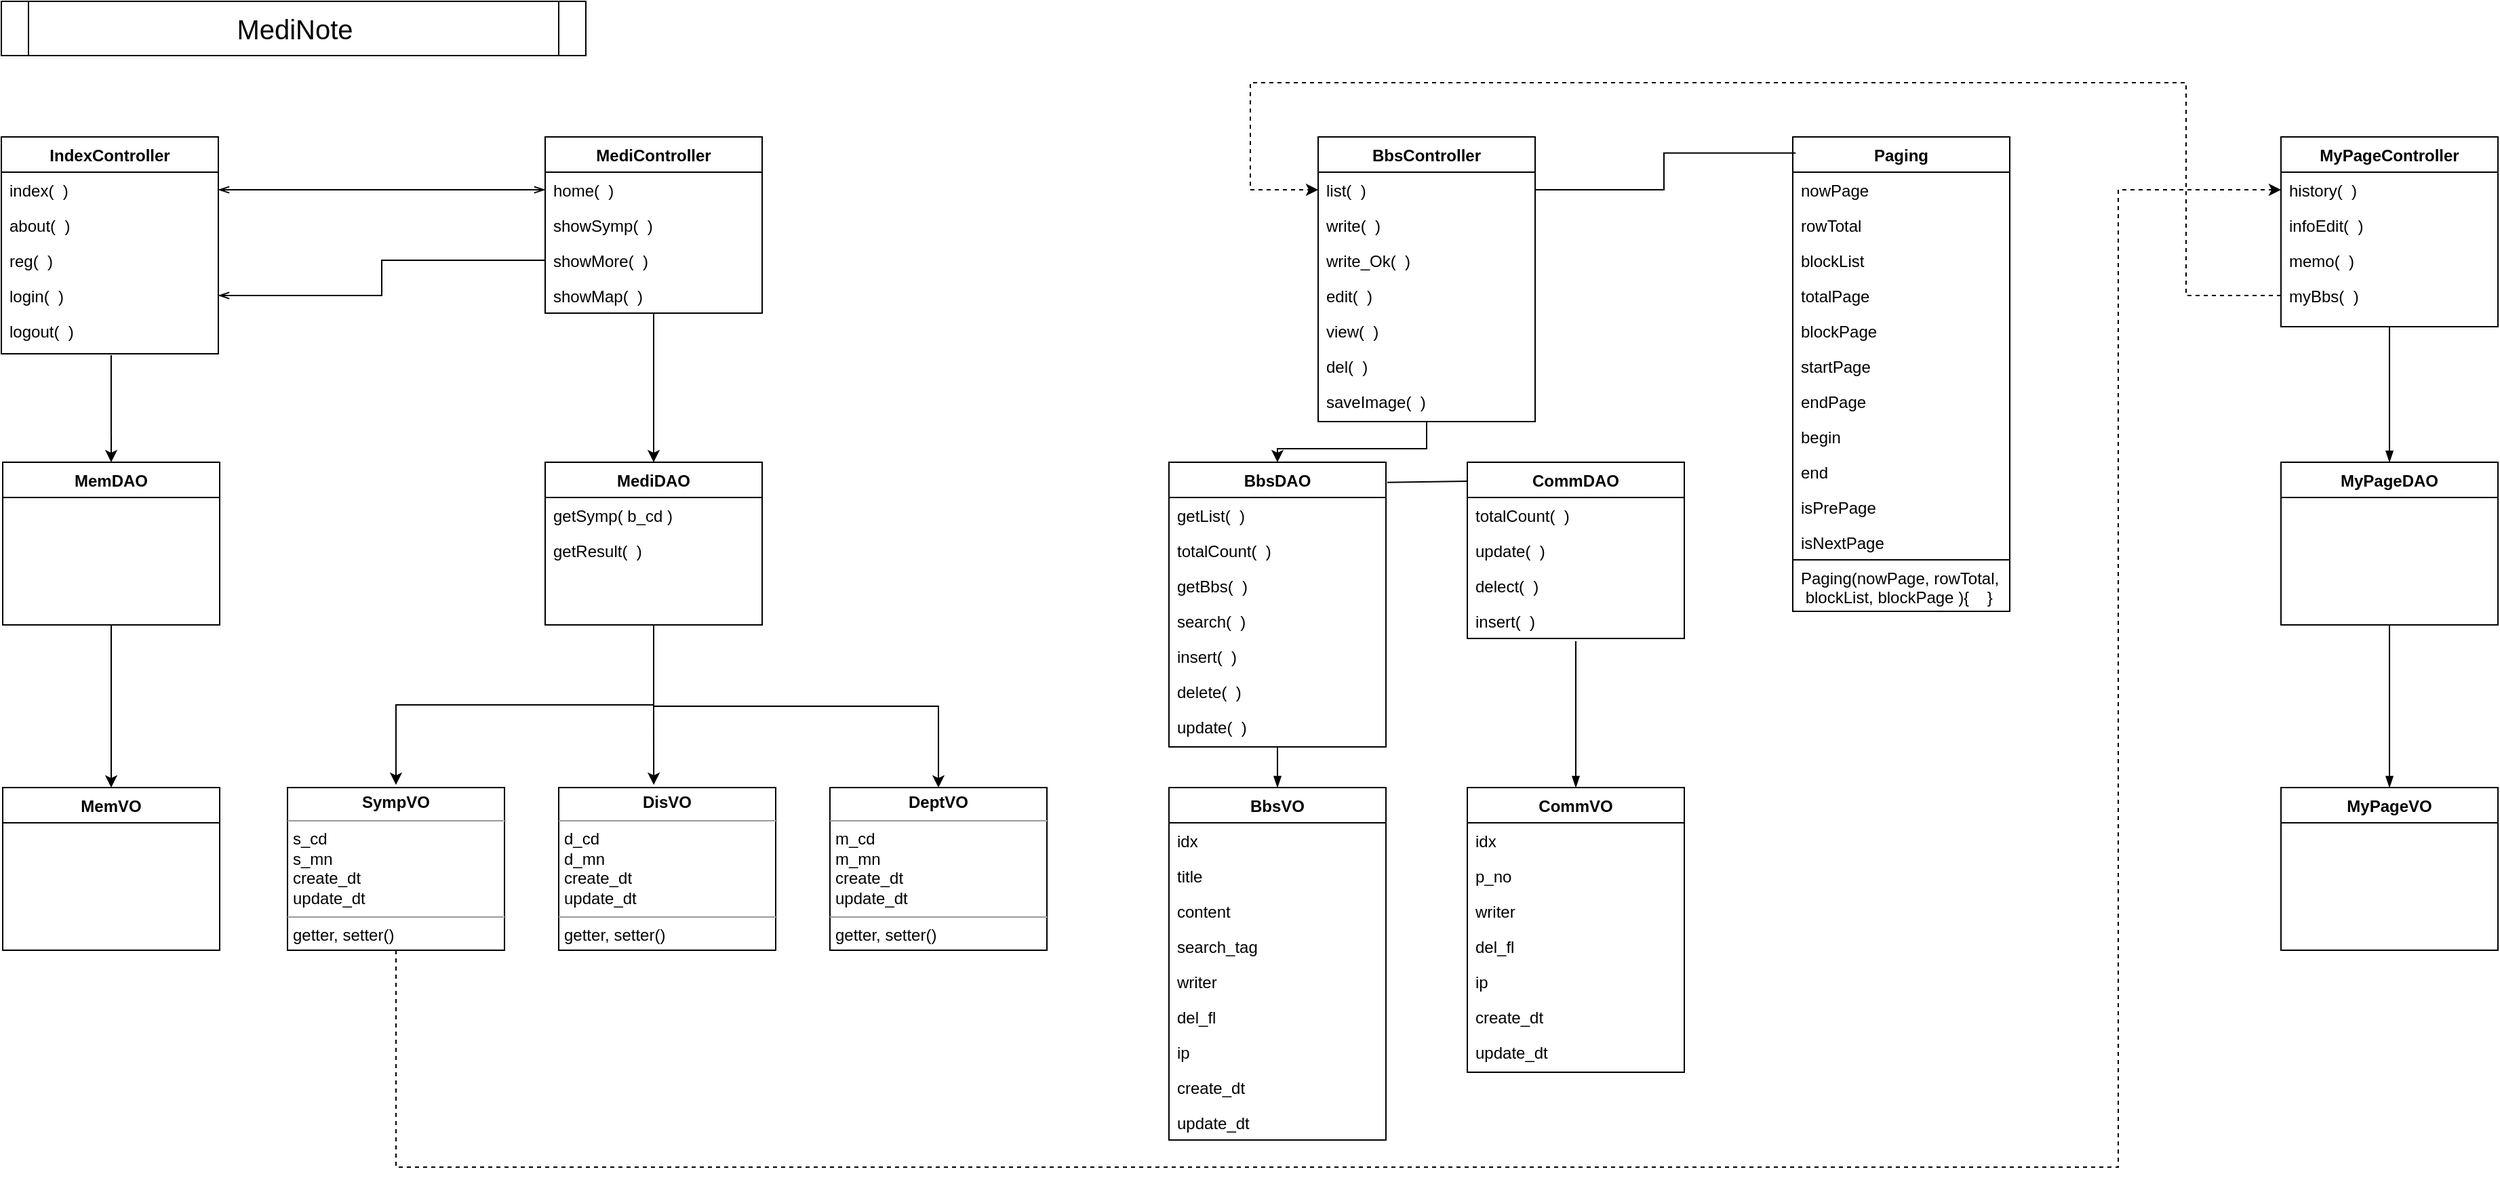 <mxfile version="13.9.2" type="github"><diagram id="jBkS24lhv-lcX65Kwhyb" name="Page-1"><mxGraphModel dx="1102" dy="614" grid="1" gridSize="10" guides="1" tooltips="1" connect="1" arrows="1" fold="1" page="1" pageScale="1" pageWidth="1600" pageHeight="900" math="0" shadow="0"><root><mxCell id="0"/><mxCell id="1" parent="0"/><mxCell id="_KGDKDK8K5XiE5xF9kqA-1" value="&lt;font style=&quot;font-size: 20px&quot;&gt;MediNote&lt;/font&gt;" style="shape=process;whiteSpace=wrap;html=1;backgroundOutline=1;size=0.047;" parent="1" vertex="1"><mxGeometry x="199" y="20" width="431" height="40" as="geometry"/></mxCell><mxCell id="_KGDKDK8K5XiE5xF9kqA-98" style="edgeStyle=orthogonalEdgeStyle;rounded=0;orthogonalLoop=1;jettySize=auto;html=1;entryX=0.5;entryY=0;entryDx=0;entryDy=0;exitX=0.506;exitY=1.033;exitDx=0;exitDy=0;exitPerimeter=0;" parent="1" source="_KGDKDK8K5XiE5xF9kqA-5" target="_KGDKDK8K5XiE5xF9kqA-10" edge="1"><mxGeometry relative="1" as="geometry"><mxPoint x="280" y="300" as="sourcePoint"/></mxGeometry></mxCell><mxCell id="_KGDKDK8K5XiE5xF9kqA-2" value="IndexController" style="swimlane;fontStyle=1;align=center;verticalAlign=top;childLayout=stackLayout;horizontal=1;startSize=26;horizontalStack=0;resizeParent=1;resizeLast=0;collapsible=1;marginBottom=0;rounded=0;shadow=0;strokeWidth=1;" parent="1" vertex="1"><mxGeometry x="199" y="120" width="160" height="160" as="geometry"><mxRectangle x="230" y="140" width="160" height="26" as="alternateBounds"/></mxGeometry></mxCell><mxCell id="_KGDKDK8K5XiE5xF9kqA-6" value="index(  )" style="text;align=left;verticalAlign=top;spacingLeft=4;spacingRight=4;overflow=hidden;rotatable=0;points=[[0,0.5],[1,0.5]];portConstraint=eastwest;" parent="_KGDKDK8K5XiE5xF9kqA-2" vertex="1"><mxGeometry y="26" width="160" height="26" as="geometry"/></mxCell><mxCell id="_KGDKDK8K5XiE5xF9kqA-28" value="about(  )" style="text;align=left;verticalAlign=top;spacingLeft=4;spacingRight=4;overflow=hidden;rotatable=0;points=[[0,0.5],[1,0.5]];portConstraint=eastwest;" parent="_KGDKDK8K5XiE5xF9kqA-2" vertex="1"><mxGeometry y="52" width="160" height="26" as="geometry"/></mxCell><mxCell id="_KGDKDK8K5XiE5xF9kqA-3" value="reg(  )" style="text;align=left;verticalAlign=top;spacingLeft=4;spacingRight=4;overflow=hidden;rotatable=0;points=[[0,0.5],[1,0.5]];portConstraint=eastwest;" parent="_KGDKDK8K5XiE5xF9kqA-2" vertex="1"><mxGeometry y="78" width="160" height="26" as="geometry"/></mxCell><mxCell id="_KGDKDK8K5XiE5xF9kqA-4" value="login(  )" style="text;align=left;verticalAlign=top;spacingLeft=4;spacingRight=4;overflow=hidden;rotatable=0;points=[[0,0.5],[1,0.5]];portConstraint=eastwest;rounded=0;shadow=0;html=0;" parent="_KGDKDK8K5XiE5xF9kqA-2" vertex="1"><mxGeometry y="104" width="160" height="26" as="geometry"/></mxCell><mxCell id="_KGDKDK8K5XiE5xF9kqA-5" value="logout(  )" style="text;align=left;verticalAlign=top;spacingLeft=4;spacingRight=4;overflow=hidden;rotatable=0;points=[[0,0.5],[1,0.5]];portConstraint=eastwest;" parent="_KGDKDK8K5XiE5xF9kqA-2" vertex="1"><mxGeometry y="130" width="160" height="30" as="geometry"/></mxCell><mxCell id="_KGDKDK8K5XiE5xF9kqA-97" style="edgeStyle=orthogonalEdgeStyle;rounded=0;orthogonalLoop=1;jettySize=auto;html=1;exitX=0.5;exitY=1;exitDx=0;exitDy=0;entryX=0.5;entryY=0;entryDx=0;entryDy=0;" parent="1" source="_KGDKDK8K5XiE5xF9kqA-10" target="_KGDKDK8K5XiE5xF9kqA-18" edge="1"><mxGeometry relative="1" as="geometry"/></mxCell><mxCell id="_KGDKDK8K5XiE5xF9kqA-10" value="MemDAO" style="swimlane;fontStyle=1;align=center;verticalAlign=top;childLayout=stackLayout;horizontal=1;startSize=26;horizontalStack=0;resizeParent=1;resizeLast=0;collapsible=1;marginBottom=0;rounded=0;shadow=0;strokeWidth=1;" parent="1" vertex="1"><mxGeometry x="200" y="360" width="160" height="120" as="geometry"><mxRectangle x="230" y="140" width="160" height="26" as="alternateBounds"/></mxGeometry></mxCell><mxCell id="_KGDKDK8K5XiE5xF9kqA-18" value="MemVO" style="swimlane;fontStyle=1;align=center;verticalAlign=top;childLayout=stackLayout;horizontal=1;startSize=26;horizontalStack=0;resizeParent=1;resizeLast=0;collapsible=1;marginBottom=0;rounded=0;shadow=0;strokeWidth=1;" parent="1" vertex="1"><mxGeometry x="200" y="600" width="160" height="120" as="geometry"><mxRectangle x="230" y="140" width="160" height="26" as="alternateBounds"/></mxGeometry></mxCell><mxCell id="_KGDKDK8K5XiE5xF9kqA-99" style="edgeStyle=orthogonalEdgeStyle;rounded=0;orthogonalLoop=1;jettySize=auto;html=1;exitX=0.5;exitY=1;exitDx=0;exitDy=0;entryX=0.5;entryY=0;entryDx=0;entryDy=0;" parent="1" source="_KGDKDK8K5XiE5xF9kqA-29" target="_KGDKDK8K5XiE5xF9kqA-34" edge="1"><mxGeometry relative="1" as="geometry"/></mxCell><mxCell id="_KGDKDK8K5XiE5xF9kqA-29" value="MediController" style="swimlane;fontStyle=1;align=center;verticalAlign=top;childLayout=stackLayout;horizontal=1;startSize=26;horizontalStack=0;resizeParent=1;resizeLast=0;collapsible=1;marginBottom=0;rounded=0;shadow=0;strokeWidth=1;" parent="1" vertex="1"><mxGeometry x="600" y="120" width="160" height="130" as="geometry"><mxRectangle x="230" y="140" width="160" height="26" as="alternateBounds"/></mxGeometry></mxCell><mxCell id="_KGDKDK8K5XiE5xF9kqA-30" value="home(  )" style="text;align=left;verticalAlign=top;spacingLeft=4;spacingRight=4;overflow=hidden;rotatable=0;points=[[0,0.5],[1,0.5]];portConstraint=eastwest;" parent="_KGDKDK8K5XiE5xF9kqA-29" vertex="1"><mxGeometry y="26" width="160" height="26" as="geometry"/></mxCell><mxCell id="_KGDKDK8K5XiE5xF9kqA-31" value="showSymp(  )" style="text;align=left;verticalAlign=top;spacingLeft=4;spacingRight=4;overflow=hidden;rotatable=0;points=[[0,0.5],[1,0.5]];portConstraint=eastwest;rounded=0;shadow=0;html=0;" parent="_KGDKDK8K5XiE5xF9kqA-29" vertex="1"><mxGeometry y="52" width="160" height="26" as="geometry"/></mxCell><mxCell id="_KGDKDK8K5XiE5xF9kqA-32" value="showMore(  )" style="text;align=left;verticalAlign=top;spacingLeft=4;spacingRight=4;overflow=hidden;rotatable=0;points=[[0,0.5],[1,0.5]];portConstraint=eastwest;" parent="_KGDKDK8K5XiE5xF9kqA-29" vertex="1"><mxGeometry y="78" width="160" height="26" as="geometry"/></mxCell><mxCell id="_KGDKDK8K5XiE5xF9kqA-33" value="showMap(  )" style="text;align=left;verticalAlign=top;spacingLeft=4;spacingRight=4;overflow=hidden;rotatable=0;points=[[0,0.5],[1,0.5]];portConstraint=eastwest;" parent="_KGDKDK8K5XiE5xF9kqA-29" vertex="1"><mxGeometry y="104" width="160" height="26" as="geometry"/></mxCell><mxCell id="_KGDKDK8K5XiE5xF9kqA-94" style="edgeStyle=orthogonalEdgeStyle;rounded=0;orthogonalLoop=1;jettySize=auto;html=1;exitX=0.5;exitY=1;exitDx=0;exitDy=0;entryX=0.438;entryY=-0.017;entryDx=0;entryDy=0;entryPerimeter=0;" parent="1" source="_KGDKDK8K5XiE5xF9kqA-34" target="_KGDKDK8K5XiE5xF9kqA-39" edge="1"><mxGeometry relative="1" as="geometry"/></mxCell><mxCell id="_KGDKDK8K5XiE5xF9kqA-34" value="MediDAO" style="swimlane;fontStyle=1;align=center;verticalAlign=top;childLayout=stackLayout;horizontal=1;startSize=26;horizontalStack=0;resizeParent=1;resizeLast=0;collapsible=1;marginBottom=0;rounded=0;shadow=0;strokeWidth=1;" parent="1" vertex="1"><mxGeometry x="600" y="360" width="160" height="120" as="geometry"><mxRectangle x="230" y="140" width="160" height="26" as="alternateBounds"/></mxGeometry></mxCell><mxCell id="_KGDKDK8K5XiE5xF9kqA-35" value="getSymp( b_cd )" style="text;align=left;verticalAlign=top;spacingLeft=4;spacingRight=4;overflow=hidden;rotatable=0;points=[[0,0.5],[1,0.5]];portConstraint=eastwest;" parent="_KGDKDK8K5XiE5xF9kqA-34" vertex="1"><mxGeometry y="26" width="160" height="26" as="geometry"/></mxCell><mxCell id="_KGDKDK8K5XiE5xF9kqA-36" value="getResult(  )" style="text;align=left;verticalAlign=top;spacingLeft=4;spacingRight=4;overflow=hidden;rotatable=0;points=[[0,0.5],[1,0.5]];portConstraint=eastwest;rounded=0;shadow=0;html=0;" parent="_KGDKDK8K5XiE5xF9kqA-34" vertex="1"><mxGeometry y="52" width="160" height="26" as="geometry"/></mxCell><mxCell id="Iyb-XSjy8r9JUiHxw6Jg-1" style="edgeStyle=orthogonalEdgeStyle;rounded=0;orthogonalLoop=1;jettySize=auto;html=1;exitX=0.5;exitY=1;exitDx=0;exitDy=0;entryX=0;entryY=0.5;entryDx=0;entryDy=0;dashed=1;" parent="1" source="_KGDKDK8K5XiE5xF9kqA-38" target="_KGDKDK8K5XiE5xF9kqA-124" edge="1"><mxGeometry relative="1" as="geometry"><Array as="points"><mxPoint x="490" y="880"/><mxPoint x="1760" y="880"/><mxPoint x="1760" y="159"/></Array></mxGeometry></mxCell><mxCell id="_KGDKDK8K5XiE5xF9kqA-38" value="&lt;p style=&quot;margin: 0px ; margin-top: 4px ; text-align: center&quot;&gt;&lt;b&gt;SympVO&lt;/b&gt;&lt;/p&gt;&lt;hr size=&quot;1&quot;&gt;&lt;p style=&quot;margin: 0px ; margin-left: 4px&quot;&gt;&lt;span&gt;s_cd&lt;/span&gt;&lt;br&gt;&lt;/p&gt;&lt;p style=&quot;margin: 0px ; margin-left: 4px&quot;&gt;s_mn&lt;/p&gt;&lt;p style=&quot;margin: 0px ; margin-left: 4px&quot;&gt;create_dt&lt;/p&gt;&lt;p style=&quot;margin: 0px ; margin-left: 4px&quot;&gt;update_dt&lt;/p&gt;&lt;hr size=&quot;1&quot;&gt;&lt;p style=&quot;margin: 0px ; margin-left: 4px&quot;&gt;&lt;span&gt;getter, setter()&lt;/span&gt;&lt;br&gt;&lt;/p&gt;" style="verticalAlign=top;align=left;overflow=fill;fontSize=12;fontFamily=Helvetica;html=1;" parent="1" vertex="1"><mxGeometry x="410" y="600" width="160" height="120" as="geometry"/></mxCell><mxCell id="_KGDKDK8K5XiE5xF9kqA-39" value="&lt;p style=&quot;margin: 0px ; margin-top: 4px ; text-align: center&quot;&gt;&lt;b&gt;DisVO&lt;/b&gt;&lt;/p&gt;&lt;hr size=&quot;1&quot;&gt;&lt;p style=&quot;margin: 0px ; margin-left: 4px&quot;&gt;&lt;span&gt;d_cd&lt;/span&gt;&lt;br&gt;&lt;/p&gt;&lt;p style=&quot;margin: 0px ; margin-left: 4px&quot;&gt;d_mn&lt;/p&gt;&lt;p style=&quot;margin: 0px ; margin-left: 4px&quot;&gt;create_dt&lt;/p&gt;&lt;p style=&quot;margin: 0px ; margin-left: 4px&quot;&gt;update_dt&lt;/p&gt;&lt;hr size=&quot;1&quot;&gt;&lt;p style=&quot;margin: 0px ; margin-left: 4px&quot;&gt;&lt;span&gt;getter, setter()&lt;/span&gt;&lt;br&gt;&lt;/p&gt;" style="verticalAlign=top;align=left;overflow=fill;fontSize=12;fontFamily=Helvetica;html=1;" parent="1" vertex="1"><mxGeometry x="610" y="600" width="160" height="120" as="geometry"/></mxCell><mxCell id="_KGDKDK8K5XiE5xF9kqA-40" value="&lt;p style=&quot;margin: 0px ; margin-top: 4px ; text-align: center&quot;&gt;&lt;b&gt;DeptVO&lt;/b&gt;&lt;/p&gt;&lt;hr size=&quot;1&quot;&gt;&lt;p style=&quot;margin: 0px ; margin-left: 4px&quot;&gt;&lt;span&gt;m_cd&lt;/span&gt;&lt;br&gt;&lt;/p&gt;&lt;p style=&quot;margin: 0px ; margin-left: 4px&quot;&gt;m_mn&lt;/p&gt;&lt;p style=&quot;margin: 0px ; margin-left: 4px&quot;&gt;create_dt&lt;/p&gt;&lt;p style=&quot;margin: 0px ; margin-left: 4px&quot;&gt;update_dt&lt;/p&gt;&lt;hr size=&quot;1&quot;&gt;&lt;p style=&quot;margin: 0px ; margin-left: 4px&quot;&gt;&lt;span&gt;getter, setter()&lt;/span&gt;&lt;br&gt;&lt;/p&gt;" style="verticalAlign=top;align=left;overflow=fill;fontSize=12;fontFamily=Helvetica;html=1;" parent="1" vertex="1"><mxGeometry x="810" y="600" width="160" height="120" as="geometry"/></mxCell><mxCell id="_KGDKDK8K5XiE5xF9kqA-100" style="edgeStyle=orthogonalEdgeStyle;rounded=0;orthogonalLoop=1;jettySize=auto;html=1;exitX=0.5;exitY=1;exitDx=0;exitDy=0;entryX=0.5;entryY=0;entryDx=0;entryDy=0;" parent="1" source="_KGDKDK8K5XiE5xF9kqA-41" target="_KGDKDK8K5XiE5xF9kqA-49" edge="1"><mxGeometry relative="1" as="geometry"><Array as="points"><mxPoint x="1250" y="350"/><mxPoint x="1140" y="350"/></Array></mxGeometry></mxCell><mxCell id="_KGDKDK8K5XiE5xF9kqA-41" value="BbsController" style="swimlane;fontStyle=1;align=center;verticalAlign=top;childLayout=stackLayout;horizontal=1;startSize=26;horizontalStack=0;resizeParent=1;resizeLast=0;collapsible=1;marginBottom=0;rounded=0;shadow=0;strokeWidth=1;" parent="1" vertex="1"><mxGeometry x="1170" y="120" width="160" height="210" as="geometry"><mxRectangle x="230" y="140" width="160" height="26" as="alternateBounds"/></mxGeometry></mxCell><mxCell id="_KGDKDK8K5XiE5xF9kqA-42" value="list(  )" style="text;align=left;verticalAlign=top;spacingLeft=4;spacingRight=4;overflow=hidden;rotatable=0;points=[[0,0.5],[1,0.5]];portConstraint=eastwest;" parent="_KGDKDK8K5XiE5xF9kqA-41" vertex="1"><mxGeometry y="26" width="160" height="26" as="geometry"/></mxCell><mxCell id="_KGDKDK8K5XiE5xF9kqA-43" value="write(  )" style="text;align=left;verticalAlign=top;spacingLeft=4;spacingRight=4;overflow=hidden;rotatable=0;points=[[0,0.5],[1,0.5]];portConstraint=eastwest;rounded=0;shadow=0;html=0;" parent="_KGDKDK8K5XiE5xF9kqA-41" vertex="1"><mxGeometry y="52" width="160" height="26" as="geometry"/></mxCell><mxCell id="_KGDKDK8K5XiE5xF9kqA-44" value="write_Ok(  )" style="text;align=left;verticalAlign=top;spacingLeft=4;spacingRight=4;overflow=hidden;rotatable=0;points=[[0,0.5],[1,0.5]];portConstraint=eastwest;" parent="_KGDKDK8K5XiE5xF9kqA-41" vertex="1"><mxGeometry y="78" width="160" height="26" as="geometry"/></mxCell><mxCell id="_KGDKDK8K5XiE5xF9kqA-45" value="edit(  )" style="text;align=left;verticalAlign=top;spacingLeft=4;spacingRight=4;overflow=hidden;rotatable=0;points=[[0,0.5],[1,0.5]];portConstraint=eastwest;" parent="_KGDKDK8K5XiE5xF9kqA-41" vertex="1"><mxGeometry y="104" width="160" height="26" as="geometry"/></mxCell><mxCell id="_KGDKDK8K5XiE5xF9kqA-46" value="view(  )" style="text;align=left;verticalAlign=top;spacingLeft=4;spacingRight=4;overflow=hidden;rotatable=0;points=[[0,0.5],[1,0.5]];portConstraint=eastwest;" parent="_KGDKDK8K5XiE5xF9kqA-41" vertex="1"><mxGeometry y="130" width="160" height="26" as="geometry"/></mxCell><mxCell id="_KGDKDK8K5XiE5xF9kqA-47" value="del(  )" style="text;align=left;verticalAlign=top;spacingLeft=4;spacingRight=4;overflow=hidden;rotatable=0;points=[[0,0.5],[1,0.5]];portConstraint=eastwest;" parent="_KGDKDK8K5XiE5xF9kqA-41" vertex="1"><mxGeometry y="156" width="160" height="26" as="geometry"/></mxCell><mxCell id="_KGDKDK8K5XiE5xF9kqA-48" value="saveImage(  )" style="text;align=left;verticalAlign=top;spacingLeft=4;spacingRight=4;overflow=hidden;rotatable=0;points=[[0,0.5],[1,0.5]];portConstraint=eastwest;" parent="_KGDKDK8K5XiE5xF9kqA-41" vertex="1"><mxGeometry y="182" width="160" height="26" as="geometry"/></mxCell><mxCell id="_KGDKDK8K5XiE5xF9kqA-49" value="BbsDAO" style="swimlane;fontStyle=1;align=center;verticalAlign=top;childLayout=stackLayout;horizontal=1;startSize=26;horizontalStack=0;resizeParent=1;resizeLast=0;collapsible=1;marginBottom=0;rounded=0;shadow=0;strokeWidth=1;" parent="1" vertex="1"><mxGeometry x="1060" y="360" width="160" height="210" as="geometry"><mxRectangle x="230" y="140" width="160" height="26" as="alternateBounds"/></mxGeometry></mxCell><mxCell id="_KGDKDK8K5XiE5xF9kqA-50" value="getList(  )" style="text;align=left;verticalAlign=top;spacingLeft=4;spacingRight=4;overflow=hidden;rotatable=0;points=[[0,0.5],[1,0.5]];portConstraint=eastwest;" parent="_KGDKDK8K5XiE5xF9kqA-49" vertex="1"><mxGeometry y="26" width="160" height="26" as="geometry"/></mxCell><mxCell id="_KGDKDK8K5XiE5xF9kqA-51" value="totalCount(  )" style="text;align=left;verticalAlign=top;spacingLeft=4;spacingRight=4;overflow=hidden;rotatable=0;points=[[0,0.5],[1,0.5]];portConstraint=eastwest;rounded=0;shadow=0;html=0;" parent="_KGDKDK8K5XiE5xF9kqA-49" vertex="1"><mxGeometry y="52" width="160" height="26" as="geometry"/></mxCell><mxCell id="_KGDKDK8K5XiE5xF9kqA-52" value="getBbs(  )" style="text;align=left;verticalAlign=top;spacingLeft=4;spacingRight=4;overflow=hidden;rotatable=0;points=[[0,0.5],[1,0.5]];portConstraint=eastwest;" parent="_KGDKDK8K5XiE5xF9kqA-49" vertex="1"><mxGeometry y="78" width="160" height="26" as="geometry"/></mxCell><mxCell id="_KGDKDK8K5XiE5xF9kqA-53" value="search(  )" style="text;align=left;verticalAlign=top;spacingLeft=4;spacingRight=4;overflow=hidden;rotatable=0;points=[[0,0.5],[1,0.5]];portConstraint=eastwest;rounded=0;shadow=0;html=0;" parent="_KGDKDK8K5XiE5xF9kqA-49" vertex="1"><mxGeometry y="104" width="160" height="26" as="geometry"/></mxCell><mxCell id="_KGDKDK8K5XiE5xF9kqA-54" value="insert(  )" style="text;align=left;verticalAlign=top;spacingLeft=4;spacingRight=4;overflow=hidden;rotatable=0;points=[[0,0.5],[1,0.5]];portConstraint=eastwest;" parent="_KGDKDK8K5XiE5xF9kqA-49" vertex="1"><mxGeometry y="130" width="160" height="26" as="geometry"/></mxCell><mxCell id="_KGDKDK8K5XiE5xF9kqA-55" value="delete(  )" style="text;align=left;verticalAlign=top;spacingLeft=4;spacingRight=4;overflow=hidden;rotatable=0;points=[[0,0.5],[1,0.5]];portConstraint=eastwest;" parent="_KGDKDK8K5XiE5xF9kqA-49" vertex="1"><mxGeometry y="156" width="160" height="26" as="geometry"/></mxCell><mxCell id="_KGDKDK8K5XiE5xF9kqA-56" value="update(  )" style="text;align=left;verticalAlign=top;spacingLeft=4;spacingRight=4;overflow=hidden;rotatable=0;points=[[0,0.5],[1,0.5]];portConstraint=eastwest;" parent="_KGDKDK8K5XiE5xF9kqA-49" vertex="1"><mxGeometry y="182" width="160" height="26" as="geometry"/></mxCell><mxCell id="_KGDKDK8K5XiE5xF9kqA-57" value="BbsVO" style="swimlane;fontStyle=1;align=center;verticalAlign=top;childLayout=stackLayout;horizontal=1;startSize=26;horizontalStack=0;resizeParent=1;resizeLast=0;collapsible=1;marginBottom=0;rounded=0;shadow=0;strokeWidth=1;" parent="1" vertex="1"><mxGeometry x="1060" y="600" width="160" height="260" as="geometry"><mxRectangle x="230" y="140" width="160" height="26" as="alternateBounds"/></mxGeometry></mxCell><mxCell id="_KGDKDK8K5XiE5xF9kqA-58" value="idx" style="text;align=left;verticalAlign=top;spacingLeft=4;spacingRight=4;overflow=hidden;rotatable=0;points=[[0,0.5],[1,0.5]];portConstraint=eastwest;" parent="_KGDKDK8K5XiE5xF9kqA-57" vertex="1"><mxGeometry y="26" width="160" height="26" as="geometry"/></mxCell><mxCell id="_KGDKDK8K5XiE5xF9kqA-59" value="title" style="text;align=left;verticalAlign=top;spacingLeft=4;spacingRight=4;overflow=hidden;rotatable=0;points=[[0,0.5],[1,0.5]];portConstraint=eastwest;rounded=0;shadow=0;html=0;" parent="_KGDKDK8K5XiE5xF9kqA-57" vertex="1"><mxGeometry y="52" width="160" height="26" as="geometry"/></mxCell><mxCell id="_KGDKDK8K5XiE5xF9kqA-60" value="content" style="text;align=left;verticalAlign=top;spacingLeft=4;spacingRight=4;overflow=hidden;rotatable=0;points=[[0,0.5],[1,0.5]];portConstraint=eastwest;rounded=0;shadow=0;html=0;" parent="_KGDKDK8K5XiE5xF9kqA-57" vertex="1"><mxGeometry y="78" width="160" height="26" as="geometry"/></mxCell><mxCell id="_KGDKDK8K5XiE5xF9kqA-61" value="search_tag" style="text;align=left;verticalAlign=top;spacingLeft=4;spacingRight=4;overflow=hidden;rotatable=0;points=[[0,0.5],[1,0.5]];portConstraint=eastwest;" parent="_KGDKDK8K5XiE5xF9kqA-57" vertex="1"><mxGeometry y="104" width="160" height="26" as="geometry"/></mxCell><mxCell id="_KGDKDK8K5XiE5xF9kqA-62" value="writer" style="text;align=left;verticalAlign=top;spacingLeft=4;spacingRight=4;overflow=hidden;rotatable=0;points=[[0,0.5],[1,0.5]];portConstraint=eastwest;" parent="_KGDKDK8K5XiE5xF9kqA-57" vertex="1"><mxGeometry y="130" width="160" height="26" as="geometry"/></mxCell><mxCell id="_KGDKDK8K5XiE5xF9kqA-63" value="del_fl" style="text;align=left;verticalAlign=top;spacingLeft=4;spacingRight=4;overflow=hidden;rotatable=0;points=[[0,0.5],[1,0.5]];portConstraint=eastwest;" parent="_KGDKDK8K5XiE5xF9kqA-57" vertex="1"><mxGeometry y="156" width="160" height="26" as="geometry"/></mxCell><mxCell id="_KGDKDK8K5XiE5xF9kqA-64" value="ip" style="text;align=left;verticalAlign=top;spacingLeft=4;spacingRight=4;overflow=hidden;rotatable=0;points=[[0,0.5],[1,0.5]];portConstraint=eastwest;" parent="_KGDKDK8K5XiE5xF9kqA-57" vertex="1"><mxGeometry y="182" width="160" height="26" as="geometry"/></mxCell><mxCell id="_KGDKDK8K5XiE5xF9kqA-65" value="create_dt" style="text;align=left;verticalAlign=top;spacingLeft=4;spacingRight=4;overflow=hidden;rotatable=0;points=[[0,0.5],[1,0.5]];portConstraint=eastwest;" parent="_KGDKDK8K5XiE5xF9kqA-57" vertex="1"><mxGeometry y="208" width="160" height="26" as="geometry"/></mxCell><mxCell id="_KGDKDK8K5XiE5xF9kqA-66" value="update_dt" style="text;align=left;verticalAlign=top;spacingLeft=4;spacingRight=4;overflow=hidden;rotatable=0;points=[[0,0.5],[1,0.5]];portConstraint=eastwest;" parent="_KGDKDK8K5XiE5xF9kqA-57" vertex="1"><mxGeometry y="234" width="160" height="26" as="geometry"/></mxCell><mxCell id="_KGDKDK8K5XiE5xF9kqA-67" value="CommDAO" style="swimlane;fontStyle=1;align=center;verticalAlign=top;childLayout=stackLayout;horizontal=1;startSize=26;horizontalStack=0;resizeParent=1;resizeLast=0;collapsible=1;marginBottom=0;rounded=0;shadow=0;strokeWidth=1;" parent="1" vertex="1"><mxGeometry x="1280" y="360" width="160" height="130" as="geometry"><mxRectangle x="230" y="140" width="160" height="26" as="alternateBounds"/></mxGeometry></mxCell><mxCell id="_KGDKDK8K5XiE5xF9kqA-68" value="totalCount(  )" style="text;align=left;verticalAlign=top;spacingLeft=4;spacingRight=4;overflow=hidden;rotatable=0;points=[[0,0.5],[1,0.5]];portConstraint=eastwest;" parent="_KGDKDK8K5XiE5xF9kqA-67" vertex="1"><mxGeometry y="26" width="160" height="26" as="geometry"/></mxCell><mxCell id="_KGDKDK8K5XiE5xF9kqA-69" value="update(  )" style="text;align=left;verticalAlign=top;spacingLeft=4;spacingRight=4;overflow=hidden;rotatable=0;points=[[0,0.5],[1,0.5]];portConstraint=eastwest;rounded=0;shadow=0;html=0;" parent="_KGDKDK8K5XiE5xF9kqA-67" vertex="1"><mxGeometry y="52" width="160" height="26" as="geometry"/></mxCell><mxCell id="_KGDKDK8K5XiE5xF9kqA-70" value="delect(  )" style="text;align=left;verticalAlign=top;spacingLeft=4;spacingRight=4;overflow=hidden;rotatable=0;points=[[0,0.5],[1,0.5]];portConstraint=eastwest;" parent="_KGDKDK8K5XiE5xF9kqA-67" vertex="1"><mxGeometry y="78" width="160" height="26" as="geometry"/></mxCell><mxCell id="_KGDKDK8K5XiE5xF9kqA-71" value="insert(  )" style="text;align=left;verticalAlign=top;spacingLeft=4;spacingRight=4;overflow=hidden;rotatable=0;points=[[0,0.5],[1,0.5]];portConstraint=eastwest;rounded=0;shadow=0;html=0;" parent="_KGDKDK8K5XiE5xF9kqA-67" vertex="1"><mxGeometry y="104" width="160" height="26" as="geometry"/></mxCell><mxCell id="_KGDKDK8K5XiE5xF9kqA-72" value="CommVO" style="swimlane;fontStyle=1;align=center;verticalAlign=top;childLayout=stackLayout;horizontal=1;startSize=26;horizontalStack=0;resizeParent=1;resizeLast=0;collapsible=1;marginBottom=0;rounded=0;shadow=0;strokeWidth=1;" parent="1" vertex="1"><mxGeometry x="1280" y="600" width="160" height="210" as="geometry"><mxRectangle x="230" y="140" width="160" height="26" as="alternateBounds"/></mxGeometry></mxCell><mxCell id="_KGDKDK8K5XiE5xF9kqA-73" value="idx" style="text;align=left;verticalAlign=top;spacingLeft=4;spacingRight=4;overflow=hidden;rotatable=0;points=[[0,0.5],[1,0.5]];portConstraint=eastwest;" parent="_KGDKDK8K5XiE5xF9kqA-72" vertex="1"><mxGeometry y="26" width="160" height="26" as="geometry"/></mxCell><mxCell id="_KGDKDK8K5XiE5xF9kqA-74" value="p_no" style="text;align=left;verticalAlign=top;spacingLeft=4;spacingRight=4;overflow=hidden;rotatable=0;points=[[0,0.5],[1,0.5]];portConstraint=eastwest;rounded=0;shadow=0;html=0;" parent="_KGDKDK8K5XiE5xF9kqA-72" vertex="1"><mxGeometry y="52" width="160" height="26" as="geometry"/></mxCell><mxCell id="_KGDKDK8K5XiE5xF9kqA-75" value="writer" style="text;align=left;verticalAlign=top;spacingLeft=4;spacingRight=4;overflow=hidden;rotatable=0;points=[[0,0.5],[1,0.5]];portConstraint=eastwest;rounded=0;shadow=0;html=0;" parent="_KGDKDK8K5XiE5xF9kqA-72" vertex="1"><mxGeometry y="78" width="160" height="26" as="geometry"/></mxCell><mxCell id="_KGDKDK8K5XiE5xF9kqA-76" value="del_fl" style="text;align=left;verticalAlign=top;spacingLeft=4;spacingRight=4;overflow=hidden;rotatable=0;points=[[0,0.5],[1,0.5]];portConstraint=eastwest;" parent="_KGDKDK8K5XiE5xF9kqA-72" vertex="1"><mxGeometry y="104" width="160" height="26" as="geometry"/></mxCell><mxCell id="_KGDKDK8K5XiE5xF9kqA-77" value="ip" style="text;align=left;verticalAlign=top;spacingLeft=4;spacingRight=4;overflow=hidden;rotatable=0;points=[[0,0.5],[1,0.5]];portConstraint=eastwest;" parent="_KGDKDK8K5XiE5xF9kqA-72" vertex="1"><mxGeometry y="130" width="160" height="26" as="geometry"/></mxCell><mxCell id="_KGDKDK8K5XiE5xF9kqA-78" value="create_dt" style="text;align=left;verticalAlign=top;spacingLeft=4;spacingRight=4;overflow=hidden;rotatable=0;points=[[0,0.5],[1,0.5]];portConstraint=eastwest;" parent="_KGDKDK8K5XiE5xF9kqA-72" vertex="1"><mxGeometry y="156" width="160" height="26" as="geometry"/></mxCell><mxCell id="_KGDKDK8K5XiE5xF9kqA-79" value="update_dt" style="text;align=left;verticalAlign=top;spacingLeft=4;spacingRight=4;overflow=hidden;rotatable=0;points=[[0,0.5],[1,0.5]];portConstraint=eastwest;" parent="_KGDKDK8K5XiE5xF9kqA-72" vertex="1"><mxGeometry y="182" width="160" height="26" as="geometry"/></mxCell><mxCell id="_KGDKDK8K5XiE5xF9kqA-80" value="Paging" style="swimlane;fontStyle=1;align=center;verticalAlign=top;childLayout=stackLayout;horizontal=1;startSize=26;horizontalStack=0;resizeParent=1;resizeLast=0;collapsible=1;marginBottom=0;rounded=0;shadow=0;strokeWidth=1;" parent="1" vertex="1"><mxGeometry x="1520" y="120" width="160" height="350" as="geometry"><mxRectangle x="230" y="140" width="160" height="26" as="alternateBounds"/></mxGeometry></mxCell><mxCell id="_KGDKDK8K5XiE5xF9kqA-81" value="nowPage" style="text;align=left;verticalAlign=top;spacingLeft=4;spacingRight=4;overflow=hidden;rotatable=0;points=[[0,0.5],[1,0.5]];portConstraint=eastwest;" parent="_KGDKDK8K5XiE5xF9kqA-80" vertex="1"><mxGeometry y="26" width="160" height="26" as="geometry"/></mxCell><mxCell id="_KGDKDK8K5XiE5xF9kqA-82" value="rowTotal " style="text;align=left;verticalAlign=top;spacingLeft=4;spacingRight=4;overflow=hidden;rotatable=0;points=[[0,0.5],[1,0.5]];portConstraint=eastwest;" parent="_KGDKDK8K5XiE5xF9kqA-80" vertex="1"><mxGeometry y="52" width="160" height="26" as="geometry"/></mxCell><mxCell id="_KGDKDK8K5XiE5xF9kqA-83" value="blockList" style="text;align=left;verticalAlign=top;spacingLeft=4;spacingRight=4;overflow=hidden;rotatable=0;points=[[0,0.5],[1,0.5]];portConstraint=eastwest;" parent="_KGDKDK8K5XiE5xF9kqA-80" vertex="1"><mxGeometry y="78" width="160" height="26" as="geometry"/></mxCell><mxCell id="_KGDKDK8K5XiE5xF9kqA-84" value="totalPage" style="text;align=left;verticalAlign=top;spacingLeft=4;spacingRight=4;overflow=hidden;rotatable=0;points=[[0,0.5],[1,0.5]];portConstraint=eastwest;" parent="_KGDKDK8K5XiE5xF9kqA-80" vertex="1"><mxGeometry y="104" width="160" height="26" as="geometry"/></mxCell><mxCell id="_KGDKDK8K5XiE5xF9kqA-85" value="blockPage" style="text;align=left;verticalAlign=top;spacingLeft=4;spacingRight=4;overflow=hidden;rotatable=0;points=[[0,0.5],[1,0.5]];portConstraint=eastwest;" parent="_KGDKDK8K5XiE5xF9kqA-80" vertex="1"><mxGeometry y="130" width="160" height="26" as="geometry"/></mxCell><mxCell id="_KGDKDK8K5XiE5xF9kqA-86" value="startPage" style="text;align=left;verticalAlign=top;spacingLeft=4;spacingRight=4;overflow=hidden;rotatable=0;points=[[0,0.5],[1,0.5]];portConstraint=eastwest;" parent="_KGDKDK8K5XiE5xF9kqA-80" vertex="1"><mxGeometry y="156" width="160" height="26" as="geometry"/></mxCell><mxCell id="_KGDKDK8K5XiE5xF9kqA-87" value="endPage" style="text;align=left;verticalAlign=top;spacingLeft=4;spacingRight=4;overflow=hidden;rotatable=0;points=[[0,0.5],[1,0.5]];portConstraint=eastwest;" parent="_KGDKDK8K5XiE5xF9kqA-80" vertex="1"><mxGeometry y="182" width="160" height="26" as="geometry"/></mxCell><mxCell id="_KGDKDK8K5XiE5xF9kqA-88" value="begin" style="text;align=left;verticalAlign=top;spacingLeft=4;spacingRight=4;overflow=hidden;rotatable=0;points=[[0,0.5],[1,0.5]];portConstraint=eastwest;" parent="_KGDKDK8K5XiE5xF9kqA-80" vertex="1"><mxGeometry y="208" width="160" height="26" as="geometry"/></mxCell><mxCell id="_KGDKDK8K5XiE5xF9kqA-89" value="end" style="text;align=left;verticalAlign=top;spacingLeft=4;spacingRight=4;overflow=hidden;rotatable=0;points=[[0,0.5],[1,0.5]];portConstraint=eastwest;" parent="_KGDKDK8K5XiE5xF9kqA-80" vertex="1"><mxGeometry y="234" width="160" height="26" as="geometry"/></mxCell><mxCell id="_KGDKDK8K5XiE5xF9kqA-90" value="isPrePage" style="text;align=left;verticalAlign=top;spacingLeft=4;spacingRight=4;overflow=hidden;rotatable=0;points=[[0,0.5],[1,0.5]];portConstraint=eastwest;" parent="_KGDKDK8K5XiE5xF9kqA-80" vertex="1"><mxGeometry y="260" width="160" height="26" as="geometry"/></mxCell><mxCell id="_KGDKDK8K5XiE5xF9kqA-91" value="isNextPage" style="text;align=left;verticalAlign=top;spacingLeft=4;spacingRight=4;overflow=hidden;rotatable=0;points=[[0,0.5],[1,0.5]];portConstraint=eastwest;" parent="_KGDKDK8K5XiE5xF9kqA-80" vertex="1"><mxGeometry y="286" width="160" height="26" as="geometry"/></mxCell><mxCell id="_KGDKDK8K5XiE5xF9kqA-92" value="Paging(nowPage, rowTotal,&#10; blockList, blockPage ){    }" style="text;align=left;verticalAlign=top;spacingLeft=4;spacingRight=4;overflow=hidden;rotatable=0;points=[[0,0.5],[1,0.5]];portConstraint=eastwest;strokeColor=#000000;" parent="_KGDKDK8K5XiE5xF9kqA-80" vertex="1"><mxGeometry y="312" width="160" height="38" as="geometry"/></mxCell><mxCell id="_KGDKDK8K5XiE5xF9kqA-95" style="edgeStyle=orthogonalEdgeStyle;rounded=0;orthogonalLoop=1;jettySize=auto;html=1;exitX=0.5;exitY=1;exitDx=0;exitDy=0;entryX=0.5;entryY=0;entryDx=0;entryDy=0;" parent="1" source="_KGDKDK8K5XiE5xF9kqA-34" target="_KGDKDK8K5XiE5xF9kqA-40" edge="1"><mxGeometry relative="1" as="geometry"/></mxCell><mxCell id="_KGDKDK8K5XiE5xF9kqA-96" style="edgeStyle=orthogonalEdgeStyle;rounded=0;orthogonalLoop=1;jettySize=auto;html=1;exitX=0.5;exitY=1;exitDx=0;exitDy=0;" parent="1" source="_KGDKDK8K5XiE5xF9kqA-34" edge="1"><mxGeometry relative="1" as="geometry"><mxPoint x="680" y="480" as="sourcePoint"/><mxPoint x="490" y="598" as="targetPoint"/><Array as="points"><mxPoint x="680" y="539"/><mxPoint x="490" y="539"/></Array></mxGeometry></mxCell><mxCell id="_KGDKDK8K5XiE5xF9kqA-102" value="" style="endArrow=none;html=1;entryX=0;entryY=0.108;entryDx=0;entryDy=0;entryPerimeter=0;exitX=1.006;exitY=0.071;exitDx=0;exitDy=0;exitPerimeter=0;" parent="1" source="_KGDKDK8K5XiE5xF9kqA-49" target="_KGDKDK8K5XiE5xF9kqA-67" edge="1"><mxGeometry width="50" height="50" relative="1" as="geometry"><mxPoint x="1150" y="450" as="sourcePoint"/><mxPoint x="1200" y="400" as="targetPoint"/></mxGeometry></mxCell><mxCell id="_KGDKDK8K5XiE5xF9kqA-103" value="" style="endArrow=blockThin;html=1;entryX=0.5;entryY=0;entryDx=0;entryDy=0;endFill=1;" parent="1" target="_KGDKDK8K5XiE5xF9kqA-57" edge="1"><mxGeometry width="50" height="50" relative="1" as="geometry"><mxPoint x="1140" y="570" as="sourcePoint"/><mxPoint x="1200" y="500" as="targetPoint"/></mxGeometry></mxCell><mxCell id="_KGDKDK8K5XiE5xF9kqA-106" style="edgeStyle=orthogonalEdgeStyle;rounded=0;orthogonalLoop=1;jettySize=auto;html=1;exitX=1;exitY=0.5;exitDx=0;exitDy=0;entryX=0.013;entryY=0.034;entryDx=0;entryDy=0;entryPerimeter=0;startArrow=none;startFill=0;endArrow=none;endFill=0;" parent="1" source="_KGDKDK8K5XiE5xF9kqA-42" target="_KGDKDK8K5XiE5xF9kqA-80" edge="1"><mxGeometry relative="1" as="geometry"/></mxCell><mxCell id="_KGDKDK8K5XiE5xF9kqA-107" value="" style="endArrow=blockThin;html=1;entryX=0.5;entryY=0;entryDx=0;entryDy=0;exitX=0.5;exitY=1.077;exitDx=0;exitDy=0;exitPerimeter=0;endFill=1;" parent="1" source="_KGDKDK8K5XiE5xF9kqA-71" target="_KGDKDK8K5XiE5xF9kqA-72" edge="1"><mxGeometry width="50" height="50" relative="1" as="geometry"><mxPoint x="1150" y="550" as="sourcePoint"/><mxPoint x="1200" y="500" as="targetPoint"/></mxGeometry></mxCell><mxCell id="_KGDKDK8K5XiE5xF9kqA-134" style="edgeStyle=orthogonalEdgeStyle;rounded=0;orthogonalLoop=1;jettySize=auto;html=1;exitX=0.5;exitY=1;exitDx=0;exitDy=0;entryX=0.5;entryY=0;entryDx=0;entryDy=0;startArrow=none;startFill=0;endArrow=blockThin;endFill=1;" parent="1" source="_KGDKDK8K5XiE5xF9kqA-108" target="_KGDKDK8K5XiE5xF9kqA-116" edge="1"><mxGeometry relative="1" as="geometry"/></mxCell><mxCell id="_KGDKDK8K5XiE5xF9kqA-108" value="MyPageController" style="swimlane;fontStyle=1;align=center;verticalAlign=top;childLayout=stackLayout;horizontal=1;startSize=26;horizontalStack=0;resizeParent=1;resizeLast=0;collapsible=1;marginBottom=0;rounded=0;shadow=0;strokeWidth=1;" parent="1" vertex="1"><mxGeometry x="1880" y="120" width="160" height="140" as="geometry"><mxRectangle x="230" y="140" width="160" height="26" as="alternateBounds"/></mxGeometry></mxCell><mxCell id="_KGDKDK8K5XiE5xF9kqA-124" value="history(  )" style="text;align=left;verticalAlign=top;spacingLeft=4;spacingRight=4;overflow=hidden;rotatable=0;points=[[0,0.5],[1,0.5]];portConstraint=eastwest;" parent="_KGDKDK8K5XiE5xF9kqA-108" vertex="1"><mxGeometry y="26" width="160" height="26" as="geometry"/></mxCell><mxCell id="_KGDKDK8K5XiE5xF9kqA-118" value="infoEdit(  )" style="text;align=left;verticalAlign=top;spacingLeft=4;spacingRight=4;overflow=hidden;rotatable=0;points=[[0,0.5],[1,0.5]];portConstraint=eastwest;rounded=0;shadow=0;html=0;" parent="_KGDKDK8K5XiE5xF9kqA-108" vertex="1"><mxGeometry y="52" width="160" height="26" as="geometry"/></mxCell><mxCell id="_KGDKDK8K5XiE5xF9kqA-119" value="memo(  )" style="text;align=left;verticalAlign=top;spacingLeft=4;spacingRight=4;overflow=hidden;rotatable=0;points=[[0,0.5],[1,0.5]];portConstraint=eastwest;" parent="_KGDKDK8K5XiE5xF9kqA-108" vertex="1"><mxGeometry y="78" width="160" height="26" as="geometry"/></mxCell><mxCell id="_KGDKDK8K5XiE5xF9kqA-120" value="myBbs(  )" style="text;align=left;verticalAlign=top;spacingLeft=4;spacingRight=4;overflow=hidden;rotatable=0;points=[[0,0.5],[1,0.5]];portConstraint=eastwest;rounded=0;shadow=0;html=0;" parent="_KGDKDK8K5XiE5xF9kqA-108" vertex="1"><mxGeometry y="104" width="160" height="26" as="geometry"/></mxCell><mxCell id="_KGDKDK8K5XiE5xF9kqA-133" style="edgeStyle=orthogonalEdgeStyle;rounded=0;orthogonalLoop=1;jettySize=auto;html=1;exitX=0.5;exitY=1;exitDx=0;exitDy=0;entryX=0.5;entryY=0;entryDx=0;entryDy=0;startArrow=none;startFill=0;endArrow=blockThin;endFill=1;" parent="1" source="_KGDKDK8K5XiE5xF9kqA-116" target="_KGDKDK8K5XiE5xF9kqA-125" edge="1"><mxGeometry relative="1" as="geometry"/></mxCell><mxCell id="_KGDKDK8K5XiE5xF9kqA-116" value="MyPageDAO" style="swimlane;fontStyle=1;align=center;verticalAlign=top;childLayout=stackLayout;horizontal=1;startSize=26;horizontalStack=0;resizeParent=1;resizeLast=0;collapsible=1;marginBottom=0;rounded=0;shadow=0;strokeWidth=1;" parent="1" vertex="1"><mxGeometry x="1880" y="360" width="160" height="120" as="geometry"><mxRectangle x="230" y="140" width="160" height="26" as="alternateBounds"/></mxGeometry></mxCell><mxCell id="_KGDKDK8K5XiE5xF9kqA-125" value="MyPageVO" style="swimlane;fontStyle=1;align=center;verticalAlign=top;childLayout=stackLayout;horizontal=1;startSize=26;horizontalStack=0;resizeParent=1;resizeLast=0;collapsible=1;marginBottom=0;rounded=0;shadow=0;strokeWidth=1;" parent="1" vertex="1"><mxGeometry x="1880" y="600" width="160" height="120" as="geometry"><mxRectangle x="230" y="140" width="160" height="26" as="alternateBounds"/></mxGeometry></mxCell><mxCell id="_KGDKDK8K5XiE5xF9kqA-136" value="" style="endArrow=openThin;html=1;exitX=1;exitY=0.5;exitDx=0;exitDy=0;entryX=0;entryY=0.5;entryDx=0;entryDy=0;startArrow=openThin;startFill=0;endFill=0;" parent="1" source="_KGDKDK8K5XiE5xF9kqA-6" target="_KGDKDK8K5XiE5xF9kqA-30" edge="1"><mxGeometry width="50" height="50" relative="1" as="geometry"><mxPoint x="380" y="200" as="sourcePoint"/><mxPoint x="430" y="150" as="targetPoint"/></mxGeometry></mxCell><mxCell id="_KGDKDK8K5XiE5xF9kqA-137" style="edgeStyle=orthogonalEdgeStyle;rounded=0;orthogonalLoop=1;jettySize=auto;html=1;exitX=0;exitY=0.5;exitDx=0;exitDy=0;entryX=1;entryY=0.5;entryDx=0;entryDy=0;startArrow=none;startFill=0;endArrow=openThin;endFill=0;" parent="1" source="_KGDKDK8K5XiE5xF9kqA-32" target="_KGDKDK8K5XiE5xF9kqA-4" edge="1"><mxGeometry relative="1" as="geometry"/></mxCell><mxCell id="Iyb-XSjy8r9JUiHxw6Jg-2" style="edgeStyle=orthogonalEdgeStyle;rounded=0;orthogonalLoop=1;jettySize=auto;html=1;exitX=0;exitY=0.5;exitDx=0;exitDy=0;entryX=0;entryY=0.5;entryDx=0;entryDy=0;dashed=1;" parent="1" source="_KGDKDK8K5XiE5xF9kqA-120" target="_KGDKDK8K5XiE5xF9kqA-42" edge="1"><mxGeometry relative="1" as="geometry"><Array as="points"><mxPoint x="1810" y="237"/><mxPoint x="1810" y="80"/><mxPoint x="1120" y="80"/><mxPoint x="1120" y="159"/></Array></mxGeometry></mxCell></root></mxGraphModel></diagram></mxfile>